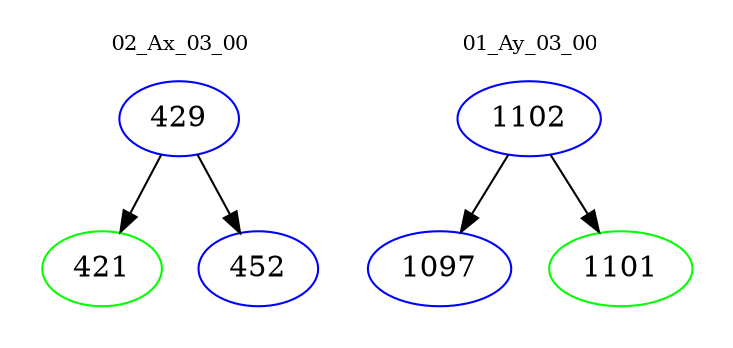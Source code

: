 digraph{
subgraph cluster_0 {
color = white
label = "02_Ax_03_00";
fontsize=10;
T0_429 [label="429", color="blue"]
T0_429 -> T0_421 [color="black"]
T0_421 [label="421", color="green"]
T0_429 -> T0_452 [color="black"]
T0_452 [label="452", color="blue"]
}
subgraph cluster_1 {
color = white
label = "01_Ay_03_00";
fontsize=10;
T1_1102 [label="1102", color="blue"]
T1_1102 -> T1_1097 [color="black"]
T1_1097 [label="1097", color="blue"]
T1_1102 -> T1_1101 [color="black"]
T1_1101 [label="1101", color="green"]
}
}
